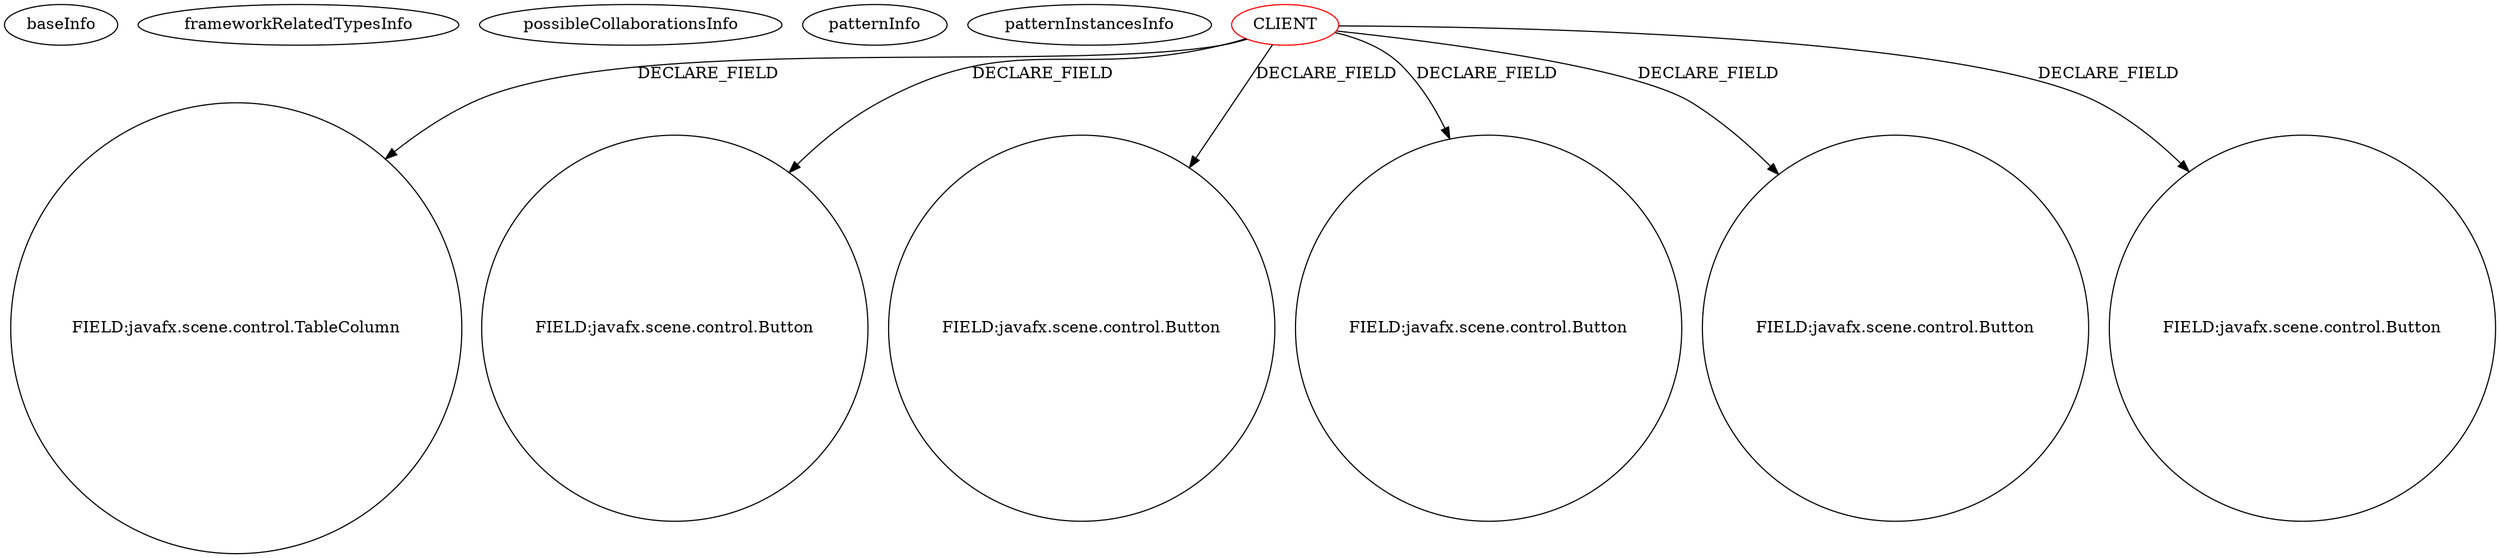 digraph {
baseInfo[graphId=374,category="pattern",isAnonymous=false,possibleRelation=false]
frameworkRelatedTypesInfo[]
possibleCollaborationsInfo[]
patternInfo[frequency=6.0,patternRootClient=0]
patternInstancesInfo[0="hock323-eventManager~/hock323-eventManager/EventManager-master/src/eventManager/controller/pokerTournament/TournamentController.java~TournamentController~3009",1="diogocs1-FPessoais~/diogocs1-FPessoais/FPessoais-master/FinancasPessoais/src/app/controllers/HomeController.java~HomeController~2490",2="amonker-Trans~/amonker-Trans/Trans-master/src/cn/jingyun/trans/MainPane.java~MainPane~1847",3="NirmalL-Shark~/NirmalL-Shark/Shark-master/src/Controller.java~Controller~1009",4="crosswords-testEnvironment~/crosswords-testEnvironment/testEnvironment-master/src/GUI/MainController.java~MainController~2315",5="bianconejo-CEFX~/bianconejo-CEFX/CEFX-master/src/cefx/CEPrincipalController.java~CEPrincipalController~2114"]
32[label="FIELD:javafx.scene.control.TableColumn",vertexType="FIELD_DECLARATION",isFrameworkType=false,shape=circle]
0[label="CLIENT",vertexType="ROOT_CLIENT_CLASS_DECLARATION",isFrameworkType=false,color=red]
26[label="FIELD:javafx.scene.control.Button",vertexType="FIELD_DECLARATION",isFrameworkType=false,shape=circle]
51[label="FIELD:javafx.scene.control.Button",vertexType="FIELD_DECLARATION",isFrameworkType=false,shape=circle]
8[label="FIELD:javafx.scene.control.Button",vertexType="FIELD_DECLARATION",isFrameworkType=false,shape=circle]
6[label="FIELD:javafx.scene.control.Button",vertexType="FIELD_DECLARATION",isFrameworkType=false,shape=circle]
10[label="FIELD:javafx.scene.control.Button",vertexType="FIELD_DECLARATION",isFrameworkType=false,shape=circle]
0->51[label="DECLARE_FIELD"]
0->32[label="DECLARE_FIELD"]
0->10[label="DECLARE_FIELD"]
0->6[label="DECLARE_FIELD"]
0->26[label="DECLARE_FIELD"]
0->8[label="DECLARE_FIELD"]
}
